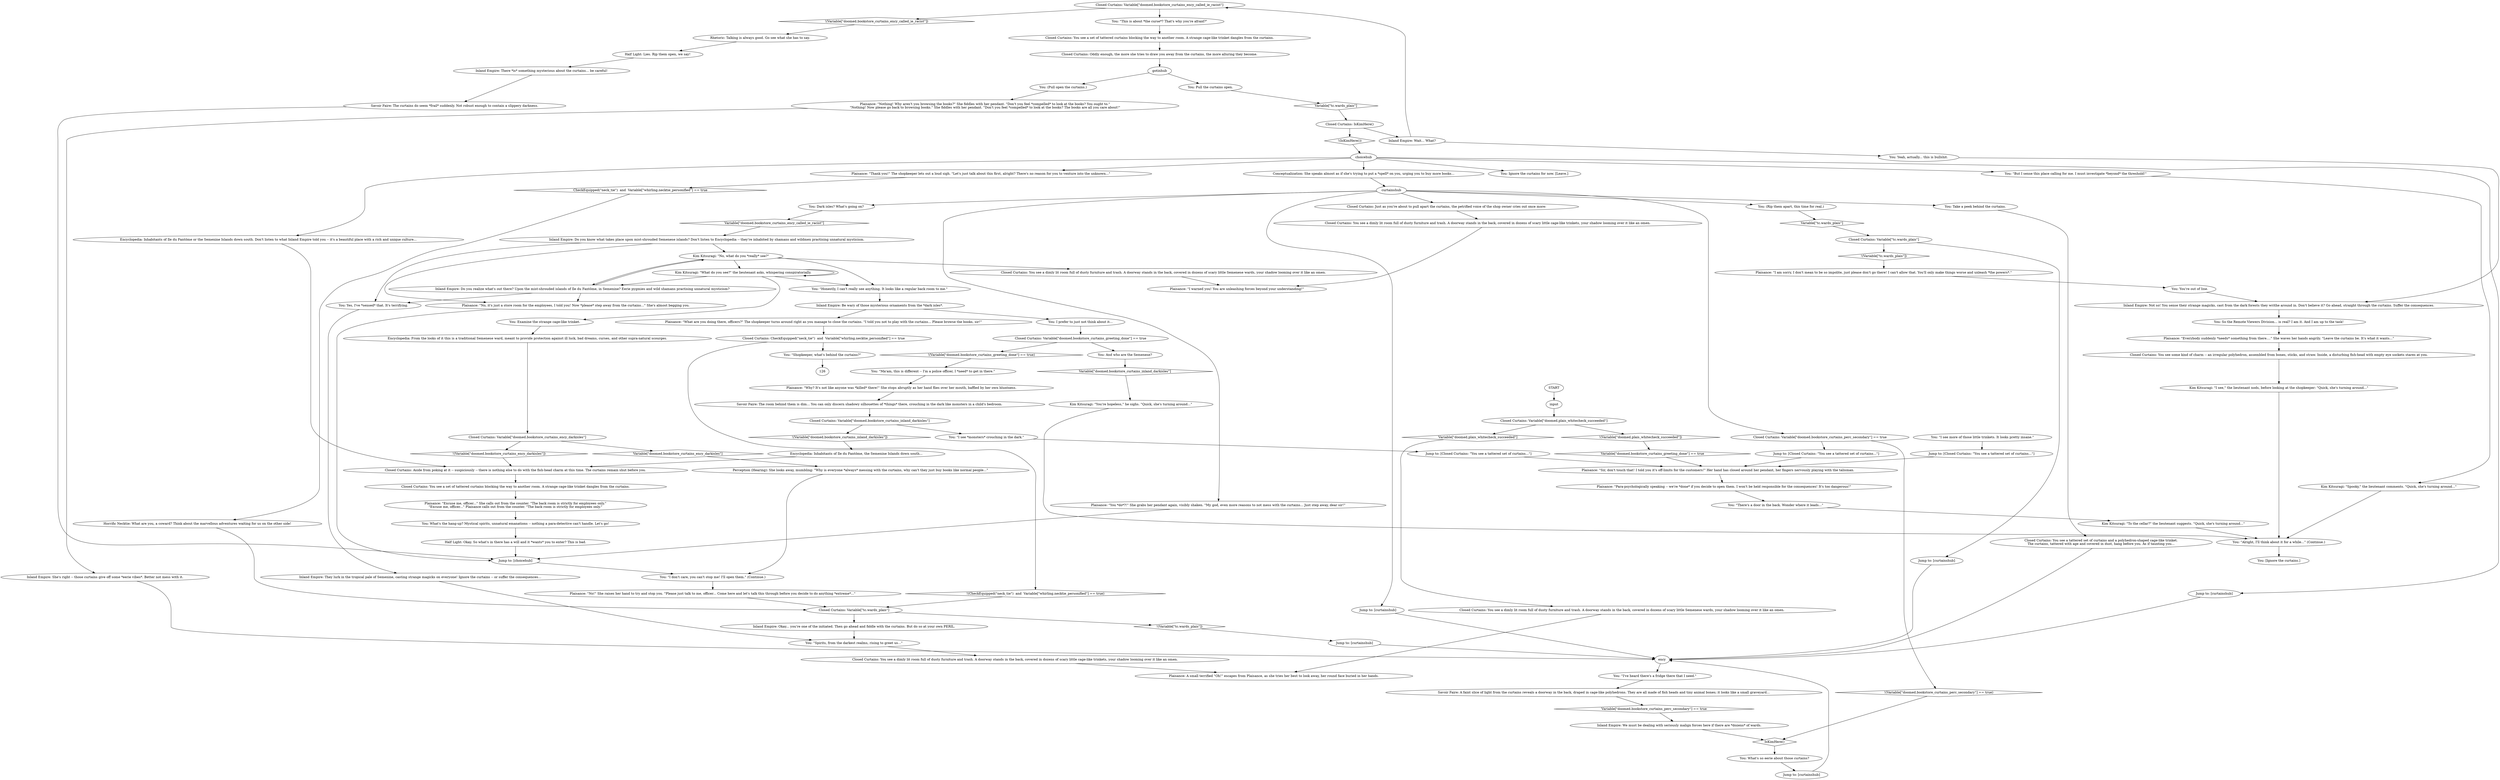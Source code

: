 # BOOKSTORE / CURTAINS
# The curtains hanging in front of the back room. Curious trinkets attached. Very suspect. Can open, but Plaisance doesn't like that.
# ==================================================
digraph G {
	  0 [label="START"];
	  1 [label="input"];
	  2 [label="You: Yeah, actually... this is bullshit."];
	  3 [label="Closed Curtains: Aside from poking at it -- suspiciously -- there is nothing else to do with the fish-head charm at this time. The curtains remain shut before you."];
	  4 [label="You: Yes, I've *sensed* that. It's terrifying."];
	  5 [label="Inland Empire: They lurk in the tropical pale of Semenine, casting strange magicks on everyone! Ignore the curtains -- or suffer the consequences..."];
	  6 [label="Kim Kitsuragi: \"To the cellar?\" the lieutenant suggests. \"Quick, she's turning around...\""];
	  7 [label="Plaisance: \"No!\" She raises her hand to try and stop you. \"Please just talk to me, officer... Come here and let's talk this through before you decide to do anything *extreme*...\""];
	  8 [label="You: Pull the curtains open."];
	  9 [label="Plaisance: A small terrified \"Oh!\" escapes from Plaisance, as she tries her best to look away, her round face buried in her hands."];
	  10 [label="Inland Empire: There *is* something mysterious about the curtains... be careful!"];
	  11 [label="You: I prefer to just not think about it..."];
	  12 [label="Closed Curtains: Variable[\"doomed.plais_whitecheck_succeeded\"]"];
	  13 [label="Variable[\"doomed.plais_whitecheck_succeeded\"]", shape=diamond];
	  14 [label="!(Variable[\"doomed.plais_whitecheck_succeeded\"])", shape=diamond];
	  15 [label="You: Take a peek behind the curtains."];
	  16 [label="Half Light: Lies. Rip them open, we say!"];
	  17 [label="Inland Empire: We must be dealing with seriously malign forces here if there are *dozens* of wards."];
	  18 [label="Horrific Necktie: What are you, a coward? Think about the marvellous adventures waiting for us on the other side!"];
	  19 [label="Closed Curtains: Variable[\"doomed.bookstore_curtains_ency_darkisles\"]"];
	  20 [label="Variable[\"doomed.bookstore_curtains_ency_darkisles\"]", shape=diamond];
	  21 [label="!(Variable[\"doomed.bookstore_curtains_ency_darkisles\"])", shape=diamond];
	  22 [label="You: \"But I sense this place calling for me. I must investigate *beyond* the threshold!\""];
	  23 [label="Jump to: [choicehub]"];
	  24 [label="Inland Empire: Do you know what takes place upon mist-shrouded Semenese islands? Don't listen to Encyclopedia -- they're inhabited by shamans and wildmen practising unnatural mysticism."];
	  25 [label="Plaisance: \"I warned you! You are unleashing forces beyond your understanding!\""];
	  26 [label="Plaisance: \"Excuse me, officer...\" She calls out from the counter. \"The back room is strictly for employees only.\"\n\"Excuse me, officer...\" Plaisance calls out from the counter. \"The back room is strictly for employees only.\""];
	  27 [label="Inland Empire: Not so! You sense their strange magicks, cast from the dark forests they writhe around in. Don't believe it? Go ahead, straight through the curtains. Suffer the consequences."];
	  28 [label="Encyclopedia: Inhabitants of Ile du Fantôme, the Semenine Islands down south..."];
	  29 [label="You: (Rip them apart, this time for real.)"];
	  30 [label="Plaisance: \"Why? It's not like anyone was *killed* there!\" She stops abruptly as her hand flies over her mouth, baffled by her own bluntness."];
	  31 [label="Plaisance: \"Para-psychologically speaking -- we're *done* if you decide to open them. I won't be held responsible for the consequences! It's too dangerous!\""];
	  32 [label="You: \"I see more of those little trinkets. It looks pretty insane.\""];
	  33 [label="Kim Kitsuragi: \"What do you see?\" the lieutenant asks, whispering conspiratorially."];
	  34 [label="You: What's so eerie about those curtains?"];
	  35 [label="Jump to: [curtainshub]"];
	  36 [label="You: So the Remote Viewers Division... is real? I am it. And I am up to the task!"];
	  37 [label="Kim Kitsuragi: \"No, what do you *really* see?\""];
	  38 [label="Jump to: [Closed Curtains: \"You see a tattered set of curtains...\"]"];
	  39 [label="Savoir Faire: The curtains do seem *frail* suddenly. Not robust enough to contain a slippery darkness."];
	  40 [label="You: You're out of line."];
	  41 [label="Plaisance: \"No, it's just a store room for the employees, I told you! Now *please* step away from the curtains...\" She's almost begging you."];
	  42 [label="Closed Curtains: You see a set of tattered curtains blocking the way to another room. A strange cage-like trinket dangles from the curtains."];
	  43 [label="Closed Curtains: You see a dimly lit room full of dusty furniture and trash. A doorway stands in the back, covered in dozens of scary little Semenese wards, your shadow looming over it like an omen."];
	  44 [label="Closed Curtains: IsKimHere()"];
	  45 [label="IsKimHere()", shape=diamond];
	  46 [label="!(IsKimHere())", shape=diamond];
	  47 [label="Inland Empire: Wait... What?"];
	  48 [label="Plaisance: \"Everybody suddenly *needs* something from there....\" She waves her hands angrily. \"Leave the curtains be. It's what it wants...\""];
	  49 [label="Savoir Faire: A faint slice of light from the curtains reveals a doorway in the back, draped in cage-like polyhedrons. They are all made of fish heads and tiny animal bones; it looks like a small graveyard..."];
	  50 [label="Closed Curtains: Variable[\"doomed.bookstore_curtains_inland_darkisles\"]"];
	  51 [label="Variable[\"doomed.bookstore_curtains_inland_darkisles\"]", shape=diamond];
	  52 [label="!(Variable[\"doomed.bookstore_curtains_inland_darkisles\"])", shape=diamond];
	  53 [label="You: \"I see *monsters* crouching in the dark.\""];
	  54 [label="You: Examine the strange cage-like trinket."];
	  55 [label="You: Dark isles? What's going on?"];
	  56 [label="Plaisance: \"What are you doing there, officers?\" The shopkeeper turns around right as you manage to close the curtains. \"I told you not to play with the curtains... Please browse the books, sir!\""];
	  57 [label="You: \"Alright, I'll think about it for a while...\" (Continue.)"];
	  58 [label="Jump to: [curtainshub]"];
	  59 [label="Closed Curtains: You see a set of tattered curtains blocking the way to another room. A strange cage-like trinket dangles from the curtains."];
	  60 [label="You: \"Ma'am, this is different -- I'm a police officer, I *need* to get in there.\""];
	  61 [label="Conceptualization: She speaks almost as if she's trying to put a *spell* on you, urging you to buy more books..."];
	  62 [label="Inland Empire: She's right -- those curtains give off some *eerie vibes*. Better not mess with it."];
	  63 [label="You: What's the hang-up? Mystical spirits, unnatural emanations -- nothing a para-detective can't handle. Let's go!"];
	  64 [label="Closed Curtains: Variable[\"doomed.bookstore_curtains_ency_called_ie_racist\"]"];
	  65 [label="Variable[\"doomed.bookstore_curtains_ency_called_ie_racist\"]", shape=diamond];
	  66 [label="!(Variable[\"doomed.bookstore_curtains_ency_called_ie_racist\"])", shape=diamond];
	  67 [label="You: \"This is about *the curse*? That's why you're afraid?\""];
	  68 [label="Plaisance: \"Thank you!\" The shopkeeper lets out a loud sigh. \"Let's just talk about this first, alright? There's no reason for you to venture into the unknown...\""];
	  69 [label="You: [Ignore the curtains.]"];
	  70 [label="You: (Pull open the curtains.)"];
	  71 [label="Closed Curtains: Variable[\"doomed.bookstore_curtains_perc_secondary\"] == true"];
	  72 [label="Variable[\"doomed.bookstore_curtains_perc_secondary\"] == true", shape=diamond];
	  73 [label="!(Variable[\"doomed.bookstore_curtains_perc_secondary\"] == true)", shape=diamond];
	  74 [label="Jump to: [Closed Curtains: \"You see a tattered set of curtains...\"]"];
	  75 [label="Closed Curtains: Variable[\"doomed.bookstore_curtains_greeting_done\"] == true"];
	  76 [label="Variable[\"doomed.bookstore_curtains_greeting_done\"] == true", shape=diamond];
	  77 [label="!(Variable[\"doomed.bookstore_curtains_greeting_done\"] == true)", shape=diamond];
	  78 [label="You: And who are the Semenese?"];
	  79 [label="You: \"I've heard there's a fridge there that I need.\""];
	  80 [label="Encyclopedia: Inhabitants of Ile du Fantôme or the Semenine Islands down south. Don't listen to what Inland Empire told you -- it's a beautiful place with a rich and unique culture..."];
	  81 [label="Kim Kitsuragi: \"You're hopeless,\" he sighs. \"Quick, she's turning around...\""];
	  82 [label="Closed Curtains: You see a dimly lit room full of dusty furniture and trash. A doorway stands in the back, covered in dozens of scary little cage-like trinkets, your shadow looming over it like an omen."];
	  83 [label="Plaisance: \"I am sorry, I don't mean to be so impolite, just please don't go there! I can't allow that. You'll only make things worse and unleash *the powers*.\""];
	  84 [label="Savoir Faire: The room behind them is dim... You can only discern shadowy silhouettes of *things* there, crouching in the dark like monsters in a child's bedroom."];
	  85 [label="Closed Curtains: You see a tattered set of curtains and a polyhedron-shaped cage-like trinket.\nThe curtains, tattered with age and covered in dust, hang before you. As if taunting you..."];
	  86 [label="Plaisance: \"Sir, don't touch that! I told you it's off-limits for the customers!\" Her hand has closed around her pendant, her fingers nervously playing with the talisman."];
	  87 [label="Closed Curtains: You see a dimly lit room full of dusty furniture and trash. A doorway stands in the back, covered in dozens of scary little cage-like trinkets, your shadow looming over it like an omen."];
	  88 [label="Jump to: [curtainshub]"];
	  89 [label="gotinhub"];
	  90 [label="Closed Curtains: Oddly enough, the more she tries to draw you away from the curtains, the more alluring they become."];
	  91 [label="curtainshub"];
	  92 [label="ency"];
	  93 [label="Perception (Hearing): She looks away, mumbling: \"Why is everyone *always* messing with the curtains, why can't they just buy books like normal people...\""];
	  94 [label="You: \"There's a door in the back. Wonder where it leads...\""];
	  95 [label="You: \"Honestly, I can't really see anything. It looks like a regular back room to me.\""];
	  96 [label="Inland Empire: Do you realize what's out there? Upon the mist-shrouded islands of Ile du Fantôme, in Semenine? Eerie pygmies and wild shamans practising unnatural mysticism?"];
	  97 [label="Rhetoric: Talking is always good. Go see what she has to say."];
	  98 [label="Closed Curtains: Variable[\"tc.wards_plais\"]"];
	  99 [label="Variable[\"tc.wards_plais\"]", shape=diamond];
	  100 [label="!(Variable[\"tc.wards_plais\"])", shape=diamond];
	  101 [label="Inland Empire: Okay... you're one of the initiated. Then go ahead and fiddle with the curtains. But do so at your own PERIL."];
	  102 [label="Half Light: Okay. So what's in there has a will and it *wants* you to enter? This is bad."];
	  103 [label="Closed Curtains: You see some kind of charm -- an irregular polyhedron, assembled from bones, sticks, and straw. Inside, a disturbing fish-head with empty eye sockets stares at you."];
	  104 [label="Encyclopedia: From the looks of it this is a traditional Semenese ward, meant to provide protection against ill luck, bad dreams, curses, and other supra-natural scourges."];
	  105 [label="Kim Kitsuragi: \"I see,\" the lieutenant nods, before looking at the shopkeeper: \"Quick, she's turning around...\""];
	  106 [label="Inland Empire: Be wary of those mysterious ornaments from the *dark isles*."];
	  107 [label="Jump to: [curtainshub]"];
	  108 [label="You: \"Spirits, from the darkest realms, rising to greet us...\""];
	  109 [label="Closed Curtains: You see a dimly lit room full of dusty furniture and trash. A doorway stands in the back, covered in dozens of scary little Semenese wards, your shadow looming over it like an omen."];
	  110 [label="Closed Curtains: Variable[\"tc.wards_plais\"]"];
	  111 [label="Variable[\"tc.wards_plais\"]", shape=diamond];
	  112 [label="!(Variable[\"tc.wards_plais\"])", shape=diamond];
	  113 [label="Jump to: [curtainshub]"];
	  114 [label="Closed Curtains: CheckEquipped(\"neck_tie\")  and  Variable[\"whirling.necktie_personified\"] == true"];
	  115 [label="CheckEquipped(\"neck_tie\")  and  Variable[\"whirling.necktie_personified\"] == true", shape=diamond];
	  116 [label="!(CheckEquipped(\"neck_tie\")  and  Variable[\"whirling.necktie_personified\"] == true)", shape=diamond];
	  117 [label="You: \"Shopkeeper, what's behind the curtains?\""];
	  118 [label="Plaisance: \"You *do*?!\" She grabs her pendant again, visibly shaken. \"My god, even more reasons to not mess with the curtains... Just step away, dear sir!\""];
	  119 [label="Kim Kitsuragi: \"Spooky,\" the lieutenant comments. \"Quick, she's turning around...\""];
	  120 [label="Jump to: [Closed Curtains: \"You see a tattered set of curtains...\"]"];
	  121 [label="choicehub"];
	  122 [label="You: \"I don't care, you can't stop me! I'll open them.\" (Continue.)"];
	  123 [label="You: Ignore the curtains for now. [Leave.]"];
	  124 [label="Closed Curtains: Just as you're about to pull apart the curtains, the petrified voice of the shop owner cries out once more:"];
	  125 [label="Plaisance: \"Nothing! Why aren't you browsing the books?\" She fiddles with her pendant. \"Don't you feel *compelled* to look at the books? You ought to.\"\n\"Nothing! Now please go back to browsing books.\" She fiddles with her pendant. \"Don't you feel *compelled* to look at the books? The books are all you care about!\""];
	  0 -> 1
	  1 -> 12
	  2 -> 27
	  3 -> 59
	  4 -> 5
	  5 -> 108
	  6 -> 57
	  7 -> 98
	  8 -> 111
	  10 -> 39
	  11 -> 75
	  12 -> 13
	  12 -> 14
	  13 -> 43
	  14 -> 76
	  15 -> 85
	  16 -> 10
	  17 -> 45
	  18 -> 98
	  19 -> 20
	  19 -> 21
	  20 -> 93
	  21 -> 3
	  22 -> 119
	  23 -> 122
	  24 -> 41
	  24 -> 4
	  24 -> 37
	  26 -> 63
	  27 -> 36
	  28 -> 3
	  29 -> 99
	  30 -> 84
	  31 -> 94
	  32 -> 120
	  33 -> 96
	  33 -> 33
	  33 -> 54
	  33 -> 95
	  34 -> 107
	  35 -> 92
	  36 -> 48
	  37 -> 96
	  37 -> 33
	  37 -> 109
	  37 -> 95
	  38 -> 86
	  39 -> 23
	  40 -> 27
	  41 -> 23
	  42 -> 90
	  43 -> 9
	  44 -> 46
	  44 -> 47
	  45 -> 34
	  46 -> 121
	  47 -> 64
	  47 -> 2
	  48 -> 103
	  49 -> 72
	  50 -> 52
	  50 -> 53
	  51 -> 81
	  52 -> 28
	  53 -> 38
	  54 -> 104
	  55 -> 65
	  56 -> 114
	  57 -> 69
	  58 -> 92
	  59 -> 26
	  60 -> 30
	  61 -> 91
	  62 -> 92
	  63 -> 102
	  64 -> 66
	  64 -> 67
	  65 -> 24
	  66 -> 97
	  67 -> 42
	  68 -> 115
	  70 -> 125
	  71 -> 73
	  71 -> 74
	  72 -> 17
	  73 -> 45
	  74 -> 86
	  75 -> 77
	  75 -> 78
	  76 -> 86
	  77 -> 60
	  78 -> 51
	  79 -> 49
	  80 -> 3
	  81 -> 57
	  82 -> 9
	  83 -> 40
	  84 -> 50
	  85 -> 92
	  86 -> 31
	  87 -> 25
	  88 -> 92
	  89 -> 8
	  89 -> 70
	  90 -> 89
	  91 -> 35
	  91 -> 71
	  91 -> 15
	  91 -> 118
	  91 -> 55
	  91 -> 124
	  91 -> 29
	  92 -> 79
	  93 -> 122
	  94 -> 6
	  95 -> 106
	  96 -> 41
	  96 -> 4
	  96 -> 37
	  97 -> 16
	  98 -> 100
	  98 -> 101
	  99 -> 110
	  100 -> 88
	  101 -> 108
	  102 -> 23
	  103 -> 105
	  104 -> 19
	  105 -> 57
	  106 -> 56
	  106 -> 11
	  107 -> 92
	  108 -> 82
	  109 -> 25
	  110 -> 112
	  110 -> 113
	  111 -> 44
	  112 -> 83
	  113 -> 92
	  114 -> 116
	  114 -> 117
	  115 -> 18
	  116 -> 98
	  117 -> 126
	  118 -> 23
	  119 -> 57
	  120 -> 86
	  121 -> 68
	  121 -> 80
	  121 -> 22
	  121 -> 58
	  121 -> 123
	  121 -> 61
	  122 -> 7
	  124 -> 87
	  125 -> 62
}

